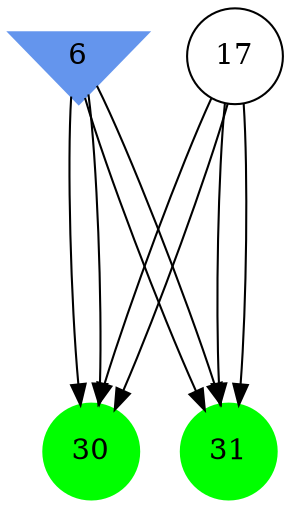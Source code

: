 digraph brain {
	ranksep=2.0;
	6 [shape=invtriangle,style=filled,color=cornflowerblue];
	17 [shape=circle,color=black];
	30 [shape=circle,style=filled,color=green];
	31 [shape=circle,style=filled,color=green];
	6	->	31;
	6	->	30;
	17	->	31;
	17	->	30;
	6	->	31;
	6	->	30;
	17	->	31;
	17	->	30;
	{ rank=same; 6; }
	{ rank=same; 17; }
	{ rank=same; 30; 31; }
}
